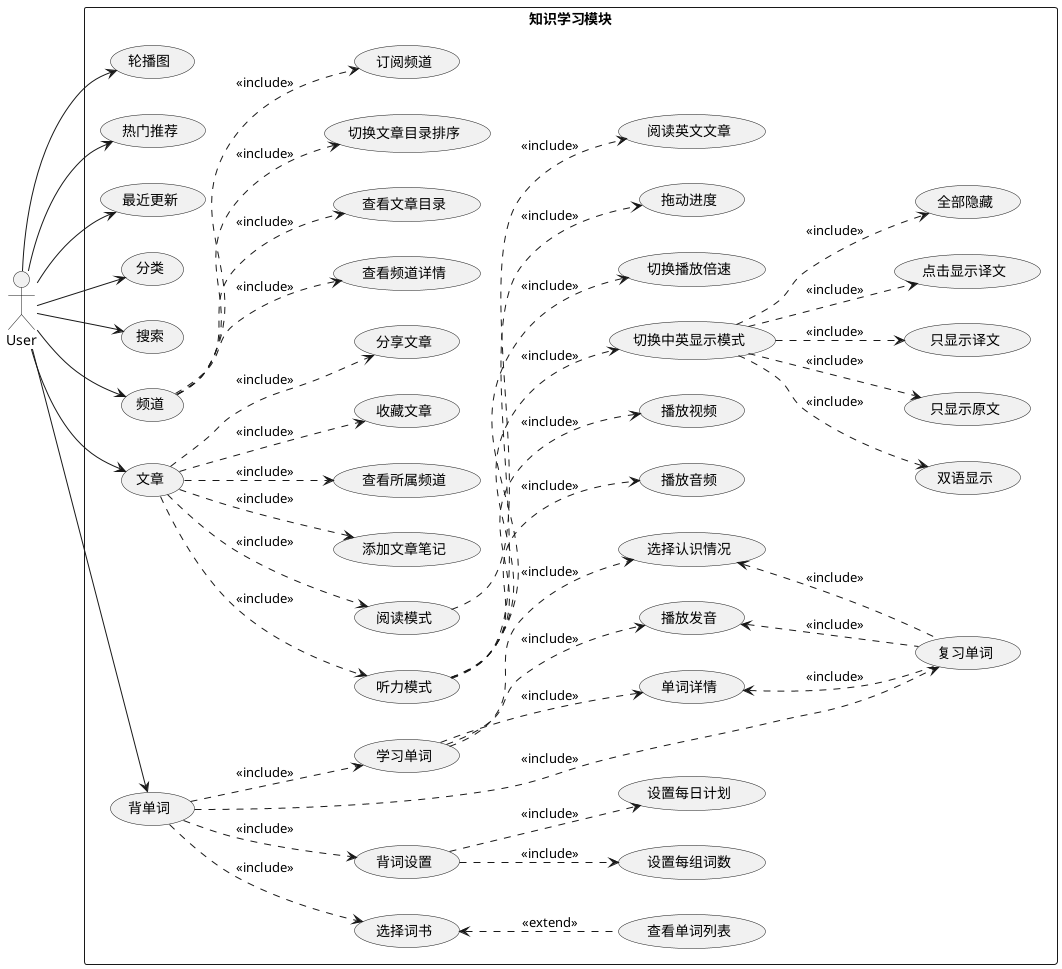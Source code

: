 @startuml
left to right direction
skinparam packageStyle rectangle
actor User
rectangle 知识学习模块 {
  User --> (轮播图)
  User --> (热门推荐)
  User --> (最近更新)
  User --> (分类)
  User --> (搜索)
  User --> (频道)
  (频道) ..> (查看频道详情) : <<include>>
  (频道) ..> (查看文章目录) : <<include>>
  (频道) ..> (切换文章目录排序) : <<include>>
  (频道) ..> (订阅频道) : <<include>>
  User --> (文章)
  (文章) ..> (听力模式) : <<include>>
  (听力模式) ..> (播放音频) : <<include>>
  (听力模式) ..> (播放视频) : <<include>>
  (听力模式) ..> (切换中英显示模式) : <<include>>
  (切换中英显示模式) ..> (双语显示) : <<include>>
  (切换中英显示模式) ..> (只显示原文) : <<include>>
  (切换中英显示模式) ..> (只显示译文) : <<include>>
  (切换中英显示模式) ..> (点击显示译文) : <<include>>
  (切换中英显示模式) ..> (全部隐藏) : <<include>>
  (听力模式) ..> (切换播放倍速) : <<include>>
  (听力模式) ..> (拖动进度) : <<include>>
  (文章) ..> (阅读模式) : <<include>>
  (阅读模式) ..> (阅读英文文章) : <<include>>
  (文章) ..> (添加文章笔记) : <<include>>
  (文章) ..> (查看所属频道) : <<include>>
  (文章) ..> (收藏文章) : <<include>>
  (文章) ..> (分享文章) : <<include>>
  User --> (背单词)
  (背单词) ..> (选择词书) : <<include>>
  (选择词书) <.. (查看单词列表) : <<extend>>
  (背单词) ..> (背词设置) : <<include>>
  (背词设置) ..> (设置每组词数) : <<include>>
  (背词设置) ..> (设置每日计划) : <<include>>
  (背单词) ..> (复习单词) : <<include>>
  (学习单词) ..> (选择认识情况) : <<include>>
  (学习单词) ..> (播放发音) : <<include>>
  (学习单词) ..> (单词详情) : <<include>>
  (背单词) ..> (学习单词) : <<include>>
  (复习单词) .u.> (选择认识情况) : <<include>>
  (复习单词) .u.> (播放发音) : <<include>>
  (复习单词) .u.> (单词详情) : <<include>>
}
@enduml
